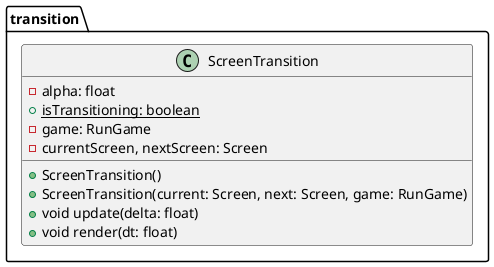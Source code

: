 @startuml
'https://plantuml.com/sequence-diagram
package transition{
class ScreenTransition {
- alpha: float
+ {static} isTransitioning: boolean
- game: RunGame
- currentScreen, nextScreen: Screen

+ ScreenTransition()
+ ScreenTransition(current: Screen, next: Screen, game: RunGame)
+ void update(delta: float)
+ void render(dt: float)
}
}
@enduml